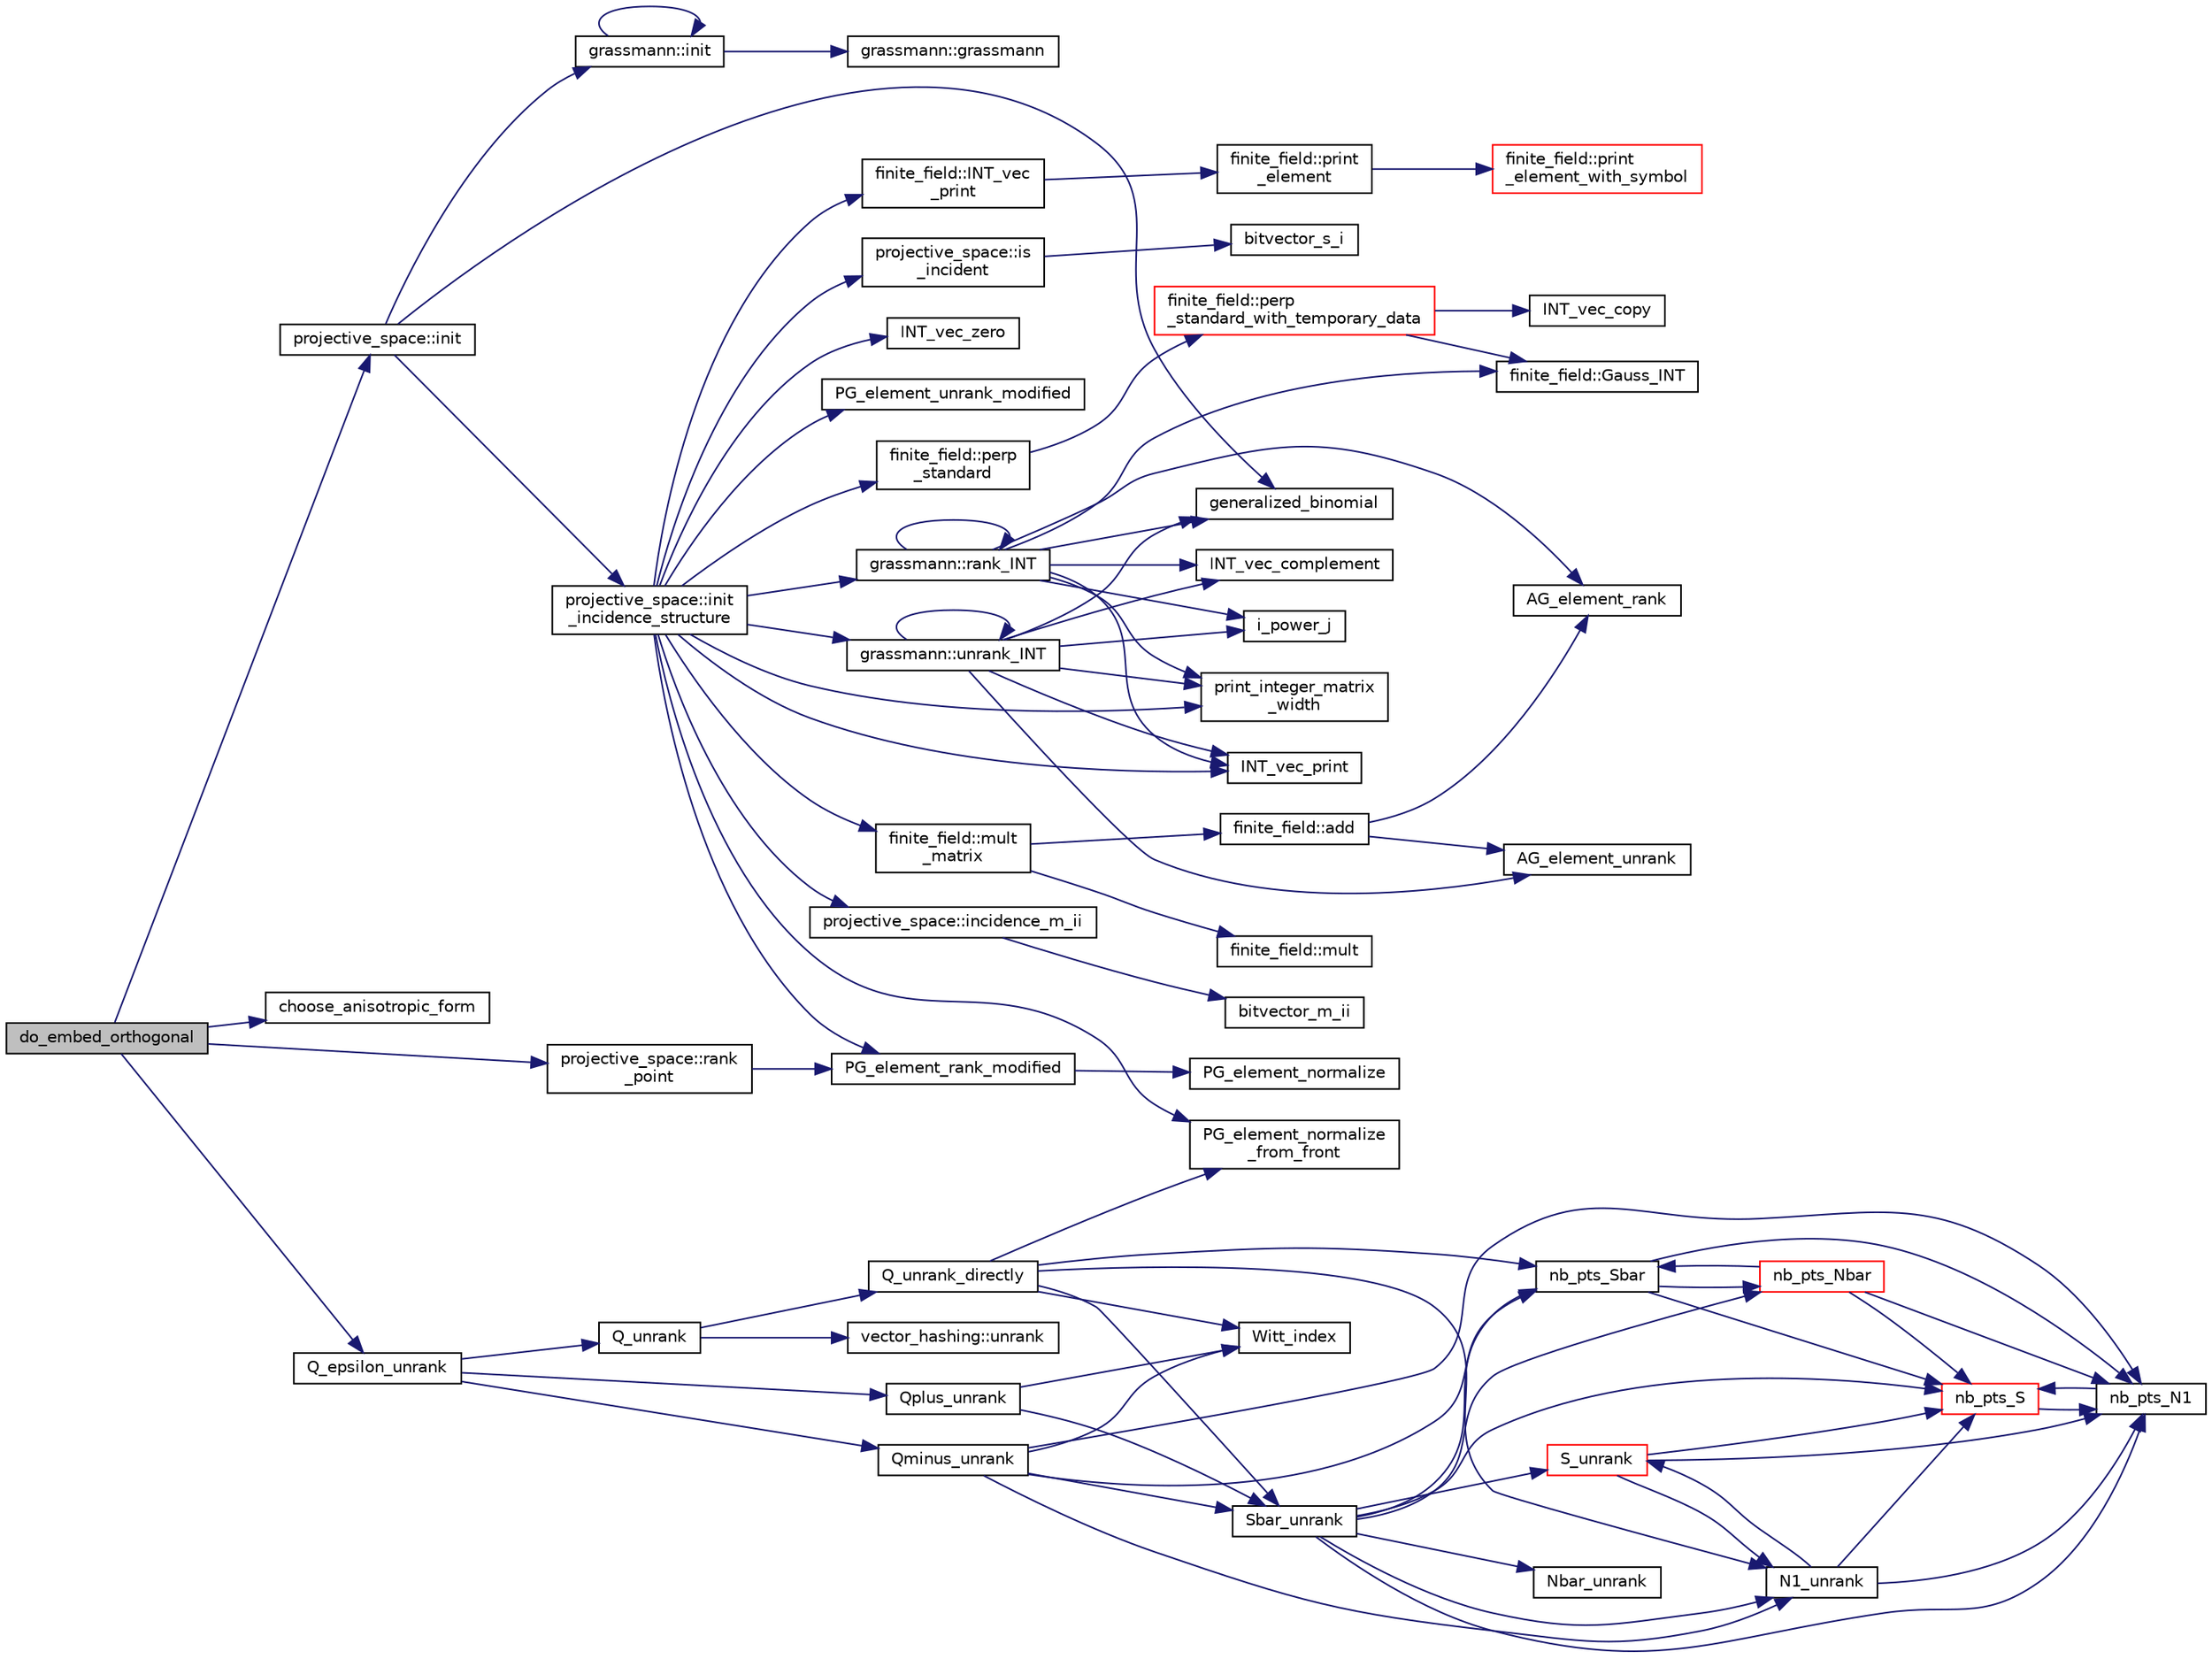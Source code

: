digraph "do_embed_orthogonal"
{
  edge [fontname="Helvetica",fontsize="10",labelfontname="Helvetica",labelfontsize="10"];
  node [fontname="Helvetica",fontsize="10",shape=record];
  rankdir="LR";
  Node4156 [label="do_embed_orthogonal",height=0.2,width=0.4,color="black", fillcolor="grey75", style="filled", fontcolor="black"];
  Node4156 -> Node4157 [color="midnightblue",fontsize="10",style="solid",fontname="Helvetica"];
  Node4157 [label="projective_space::init",height=0.2,width=0.4,color="black", fillcolor="white", style="filled",URL="$d2/d17/classprojective__space.html#a8a1efa40df92744519365f82e4740dab"];
  Node4157 -> Node4158 [color="midnightblue",fontsize="10",style="solid",fontname="Helvetica"];
  Node4158 [label="grassmann::init",height=0.2,width=0.4,color="black", fillcolor="white", style="filled",URL="$df/d02/classgrassmann.html#a2e8cf7b9f203254493d7c2607c17d498"];
  Node4158 -> Node4159 [color="midnightblue",fontsize="10",style="solid",fontname="Helvetica"];
  Node4159 [label="grassmann::grassmann",height=0.2,width=0.4,color="black", fillcolor="white", style="filled",URL="$df/d02/classgrassmann.html#a252a85d3b74eb4fbd5771f4152a5f272"];
  Node4158 -> Node4158 [color="midnightblue",fontsize="10",style="solid",fontname="Helvetica"];
  Node4157 -> Node4160 [color="midnightblue",fontsize="10",style="solid",fontname="Helvetica"];
  Node4160 [label="generalized_binomial",height=0.2,width=0.4,color="black", fillcolor="white", style="filled",URL="$d2/d7c/combinatorics_8_c.html#a24762dc22e45175d18ec1ec1d2556ae8"];
  Node4157 -> Node4161 [color="midnightblue",fontsize="10",style="solid",fontname="Helvetica"];
  Node4161 [label="projective_space::init\l_incidence_structure",height=0.2,width=0.4,color="black", fillcolor="white", style="filled",URL="$d2/d17/classprojective__space.html#a1e59490325e045cc52674a3706780aed"];
  Node4161 -> Node4162 [color="midnightblue",fontsize="10",style="solid",fontname="Helvetica"];
  Node4162 [label="INT_vec_zero",height=0.2,width=0.4,color="black", fillcolor="white", style="filled",URL="$df/dbf/sajeeb_8_c.html#aa8c9c7977203577026080f546fe4980f"];
  Node4161 -> Node4163 [color="midnightblue",fontsize="10",style="solid",fontname="Helvetica"];
  Node4163 [label="PG_element_unrank_modified",height=0.2,width=0.4,color="black", fillcolor="white", style="filled",URL="$d4/d67/geometry_8h.html#a83ae9b605d496f6a90345303f6efae64"];
  Node4161 -> Node4164 [color="midnightblue",fontsize="10",style="solid",fontname="Helvetica"];
  Node4164 [label="INT_vec_print",height=0.2,width=0.4,color="black", fillcolor="white", style="filled",URL="$df/dbf/sajeeb_8_c.html#a79a5901af0b47dd0d694109543c027fe"];
  Node4161 -> Node4165 [color="midnightblue",fontsize="10",style="solid",fontname="Helvetica"];
  Node4165 [label="finite_field::INT_vec\l_print",height=0.2,width=0.4,color="black", fillcolor="white", style="filled",URL="$df/d5a/classfinite__field.html#a9c33a61dedc197e37b014b6f8dc07f06"];
  Node4165 -> Node4166 [color="midnightblue",fontsize="10",style="solid",fontname="Helvetica"];
  Node4166 [label="finite_field::print\l_element",height=0.2,width=0.4,color="black", fillcolor="white", style="filled",URL="$df/d5a/classfinite__field.html#ab7d1f59c043d7696b8b47c92d0fedad5"];
  Node4166 -> Node4167 [color="midnightblue",fontsize="10",style="solid",fontname="Helvetica"];
  Node4167 [label="finite_field::print\l_element_with_symbol",height=0.2,width=0.4,color="red", fillcolor="white", style="filled",URL="$df/d5a/classfinite__field.html#aa0180c961aa4a0a8934cb4dc82e38a4d"];
  Node4161 -> Node4169 [color="midnightblue",fontsize="10",style="solid",fontname="Helvetica"];
  Node4169 [label="PG_element_normalize\l_from_front",height=0.2,width=0.4,color="black", fillcolor="white", style="filled",URL="$d4/d67/geometry_8h.html#af675caf5f9975573455c8d93cb56bf95"];
  Node4161 -> Node4170 [color="midnightblue",fontsize="10",style="solid",fontname="Helvetica"];
  Node4170 [label="grassmann::unrank_INT",height=0.2,width=0.4,color="black", fillcolor="white", style="filled",URL="$df/d02/classgrassmann.html#a32079405b95a6da2ba1420567d762d64"];
  Node4170 -> Node4160 [color="midnightblue",fontsize="10",style="solid",fontname="Helvetica"];
  Node4170 -> Node4171 [color="midnightblue",fontsize="10",style="solid",fontname="Helvetica"];
  Node4171 [label="i_power_j",height=0.2,width=0.4,color="black", fillcolor="white", style="filled",URL="$de/dc5/algebra__and__number__theory_8h.html#a39b321523e8957d701618bb5cac542b5"];
  Node4170 -> Node4172 [color="midnightblue",fontsize="10",style="solid",fontname="Helvetica"];
  Node4172 [label="AG_element_unrank",height=0.2,width=0.4,color="black", fillcolor="white", style="filled",URL="$d4/d67/geometry_8h.html#a4a33b86c87b2879b97cfa1327abe2885"];
  Node4170 -> Node4164 [color="midnightblue",fontsize="10",style="solid",fontname="Helvetica"];
  Node4170 -> Node4170 [color="midnightblue",fontsize="10",style="solid",fontname="Helvetica"];
  Node4170 -> Node4173 [color="midnightblue",fontsize="10",style="solid",fontname="Helvetica"];
  Node4173 [label="INT_vec_complement",height=0.2,width=0.4,color="black", fillcolor="white", style="filled",URL="$d5/db4/io__and__os_8h.html#a2a0a724647575fcd3090c763985eb81a"];
  Node4170 -> Node4174 [color="midnightblue",fontsize="10",style="solid",fontname="Helvetica"];
  Node4174 [label="print_integer_matrix\l_width",height=0.2,width=0.4,color="black", fillcolor="white", style="filled",URL="$d5/db4/io__and__os_8h.html#aa78f3e73fc2179251bd15adbcc31573f"];
  Node4161 -> Node4174 [color="midnightblue",fontsize="10",style="solid",fontname="Helvetica"];
  Node4161 -> Node4175 [color="midnightblue",fontsize="10",style="solid",fontname="Helvetica"];
  Node4175 [label="grassmann::rank_INT",height=0.2,width=0.4,color="black", fillcolor="white", style="filled",URL="$df/d02/classgrassmann.html#a1fa95ce7ecebd48b04c7a0dc75491184"];
  Node4175 -> Node4174 [color="midnightblue",fontsize="10",style="solid",fontname="Helvetica"];
  Node4175 -> Node4176 [color="midnightblue",fontsize="10",style="solid",fontname="Helvetica"];
  Node4176 [label="finite_field::Gauss_INT",height=0.2,width=0.4,color="black", fillcolor="white", style="filled",URL="$df/d5a/classfinite__field.html#adb676d2e80341b53751326e3a58beb11"];
  Node4175 -> Node4164 [color="midnightblue",fontsize="10",style="solid",fontname="Helvetica"];
  Node4175 -> Node4173 [color="midnightblue",fontsize="10",style="solid",fontname="Helvetica"];
  Node4175 -> Node4171 [color="midnightblue",fontsize="10",style="solid",fontname="Helvetica"];
  Node4175 -> Node4160 [color="midnightblue",fontsize="10",style="solid",fontname="Helvetica"];
  Node4175 -> Node4175 [color="midnightblue",fontsize="10",style="solid",fontname="Helvetica"];
  Node4175 -> Node4177 [color="midnightblue",fontsize="10",style="solid",fontname="Helvetica"];
  Node4177 [label="AG_element_rank",height=0.2,width=0.4,color="black", fillcolor="white", style="filled",URL="$d4/d67/geometry_8h.html#ab2ac908d07dd8038fd996e26bdc75c17"];
  Node4161 -> Node4178 [color="midnightblue",fontsize="10",style="solid",fontname="Helvetica"];
  Node4178 [label="finite_field::mult\l_matrix",height=0.2,width=0.4,color="black", fillcolor="white", style="filled",URL="$df/d5a/classfinite__field.html#a48517f15dfd7b21c37e0975855f1ada2"];
  Node4178 -> Node4179 [color="midnightblue",fontsize="10",style="solid",fontname="Helvetica"];
  Node4179 [label="finite_field::add",height=0.2,width=0.4,color="black", fillcolor="white", style="filled",URL="$df/d5a/classfinite__field.html#a8f12328a27500f3c7be0c849ebbc9d14"];
  Node4179 -> Node4172 [color="midnightblue",fontsize="10",style="solid",fontname="Helvetica"];
  Node4179 -> Node4177 [color="midnightblue",fontsize="10",style="solid",fontname="Helvetica"];
  Node4178 -> Node4180 [color="midnightblue",fontsize="10",style="solid",fontname="Helvetica"];
  Node4180 [label="finite_field::mult",height=0.2,width=0.4,color="black", fillcolor="white", style="filled",URL="$df/d5a/classfinite__field.html#a24fb5917aa6d4d656fd855b7f44a13b0"];
  Node4161 -> Node4181 [color="midnightblue",fontsize="10",style="solid",fontname="Helvetica"];
  Node4181 [label="PG_element_rank_modified",height=0.2,width=0.4,color="black", fillcolor="white", style="filled",URL="$d4/d67/geometry_8h.html#a9cd1a8bf5b88a038e33862f6c2c3dd36"];
  Node4181 -> Node4182 [color="midnightblue",fontsize="10",style="solid",fontname="Helvetica"];
  Node4182 [label="PG_element_normalize",height=0.2,width=0.4,color="black", fillcolor="white", style="filled",URL="$df/de4/projective_8_c.html#a5a4c3c1158bad6bab0d786c616bd0996"];
  Node4161 -> Node4183 [color="midnightblue",fontsize="10",style="solid",fontname="Helvetica"];
  Node4183 [label="projective_space::incidence_m_ii",height=0.2,width=0.4,color="black", fillcolor="white", style="filled",URL="$d2/d17/classprojective__space.html#adafef534cb822f51289101e7d465ede2"];
  Node4183 -> Node4184 [color="midnightblue",fontsize="10",style="solid",fontname="Helvetica"];
  Node4184 [label="bitvector_m_ii",height=0.2,width=0.4,color="black", fillcolor="white", style="filled",URL="$df/dbf/sajeeb_8_c.html#a31da55e2b26316d582cd322dc670b67b"];
  Node4161 -> Node4185 [color="midnightblue",fontsize="10",style="solid",fontname="Helvetica"];
  Node4185 [label="finite_field::perp\l_standard",height=0.2,width=0.4,color="black", fillcolor="white", style="filled",URL="$df/d5a/classfinite__field.html#a2f5bc92908aea624a8d9179d2a9ba057"];
  Node4185 -> Node4186 [color="midnightblue",fontsize="10",style="solid",fontname="Helvetica"];
  Node4186 [label="finite_field::perp\l_standard_with_temporary_data",height=0.2,width=0.4,color="red", fillcolor="white", style="filled",URL="$df/d5a/classfinite__field.html#aae3cca9b5f19ae969a9c5349d14f41c0"];
  Node4186 -> Node4187 [color="midnightblue",fontsize="10",style="solid",fontname="Helvetica"];
  Node4187 [label="INT_vec_copy",height=0.2,width=0.4,color="black", fillcolor="white", style="filled",URL="$df/dbf/sajeeb_8_c.html#ac2d875e27e009af6ec04d17254d11075"];
  Node4186 -> Node4176 [color="midnightblue",fontsize="10",style="solid",fontname="Helvetica"];
  Node4161 -> Node4190 [color="midnightblue",fontsize="10",style="solid",fontname="Helvetica"];
  Node4190 [label="projective_space::is\l_incident",height=0.2,width=0.4,color="black", fillcolor="white", style="filled",URL="$d2/d17/classprojective__space.html#a225780a9f3d266bc425b3be0cf5bc0ff"];
  Node4190 -> Node4191 [color="midnightblue",fontsize="10",style="solid",fontname="Helvetica"];
  Node4191 [label="bitvector_s_i",height=0.2,width=0.4,color="black", fillcolor="white", style="filled",URL="$df/dbf/sajeeb_8_c.html#ac0135a3681a44df3fe7af1545676fbe2"];
  Node4156 -> Node4192 [color="midnightblue",fontsize="10",style="solid",fontname="Helvetica"];
  Node4192 [label="choose_anisotropic_form",height=0.2,width=0.4,color="black", fillcolor="white", style="filled",URL="$d4/d67/geometry_8h.html#a0cfd89420fa352dee57b4a6165981456"];
  Node4156 -> Node4193 [color="midnightblue",fontsize="10",style="solid",fontname="Helvetica"];
  Node4193 [label="Q_epsilon_unrank",height=0.2,width=0.4,color="black", fillcolor="white", style="filled",URL="$d4/d67/geometry_8h.html#af162c4d30d4a6528299e37551c353e7b"];
  Node4193 -> Node4194 [color="midnightblue",fontsize="10",style="solid",fontname="Helvetica"];
  Node4194 [label="Q_unrank",height=0.2,width=0.4,color="black", fillcolor="white", style="filled",URL="$db/da0/lib_2foundations_2geometry_2orthogonal__points_8_c.html#a6d02923d5b54ef796934e753e6f5b65b"];
  Node4194 -> Node4195 [color="midnightblue",fontsize="10",style="solid",fontname="Helvetica"];
  Node4195 [label="vector_hashing::unrank",height=0.2,width=0.4,color="black", fillcolor="white", style="filled",URL="$d8/daa/classvector__hashing.html#abbebd3a96a6d27a34b9b49af99e2ed3d"];
  Node4194 -> Node4196 [color="midnightblue",fontsize="10",style="solid",fontname="Helvetica"];
  Node4196 [label="Q_unrank_directly",height=0.2,width=0.4,color="black", fillcolor="white", style="filled",URL="$db/da0/lib_2foundations_2geometry_2orthogonal__points_8_c.html#a105e7e72249e78fcf0785c69099d90ce"];
  Node4196 -> Node4197 [color="midnightblue",fontsize="10",style="solid",fontname="Helvetica"];
  Node4197 [label="Witt_index",height=0.2,width=0.4,color="black", fillcolor="white", style="filled",URL="$db/da0/lib_2foundations_2geometry_2orthogonal__points_8_c.html#ab3483ecb9859a6758f82b5327da50534"];
  Node4196 -> Node4198 [color="midnightblue",fontsize="10",style="solid",fontname="Helvetica"];
  Node4198 [label="nb_pts_Sbar",height=0.2,width=0.4,color="black", fillcolor="white", style="filled",URL="$db/da0/lib_2foundations_2geometry_2orthogonal__points_8_c.html#a986dda26505c9934c771578b084f67cc"];
  Node4198 -> Node4199 [color="midnightblue",fontsize="10",style="solid",fontname="Helvetica"];
  Node4199 [label="nb_pts_S",height=0.2,width=0.4,color="red", fillcolor="white", style="filled",URL="$db/da0/lib_2foundations_2geometry_2orthogonal__points_8_c.html#a9bc3dec6e722644d182738102c3e04f3"];
  Node4199 -> Node4201 [color="midnightblue",fontsize="10",style="solid",fontname="Helvetica"];
  Node4201 [label="nb_pts_N1",height=0.2,width=0.4,color="black", fillcolor="white", style="filled",URL="$db/da0/lib_2foundations_2geometry_2orthogonal__points_8_c.html#ae0f2e1c76523db67b4ec9629ccc35bc6"];
  Node4201 -> Node4199 [color="midnightblue",fontsize="10",style="solid",fontname="Helvetica"];
  Node4198 -> Node4202 [color="midnightblue",fontsize="10",style="solid",fontname="Helvetica"];
  Node4202 [label="nb_pts_Nbar",height=0.2,width=0.4,color="red", fillcolor="white", style="filled",URL="$db/da0/lib_2foundations_2geometry_2orthogonal__points_8_c.html#a51b4684a176c6841fd3cd6c34c684c2c"];
  Node4202 -> Node4198 [color="midnightblue",fontsize="10",style="solid",fontname="Helvetica"];
  Node4202 -> Node4199 [color="midnightblue",fontsize="10",style="solid",fontname="Helvetica"];
  Node4202 -> Node4201 [color="midnightblue",fontsize="10",style="solid",fontname="Helvetica"];
  Node4198 -> Node4201 [color="midnightblue",fontsize="10",style="solid",fontname="Helvetica"];
  Node4196 -> Node4203 [color="midnightblue",fontsize="10",style="solid",fontname="Helvetica"];
  Node4203 [label="Sbar_unrank",height=0.2,width=0.4,color="black", fillcolor="white", style="filled",URL="$db/da0/lib_2foundations_2geometry_2orthogonal__points_8_c.html#a65d9b9ccfff12dd92f4f4e8360701c98"];
  Node4203 -> Node4198 [color="midnightblue",fontsize="10",style="solid",fontname="Helvetica"];
  Node4203 -> Node4199 [color="midnightblue",fontsize="10",style="solid",fontname="Helvetica"];
  Node4203 -> Node4204 [color="midnightblue",fontsize="10",style="solid",fontname="Helvetica"];
  Node4204 [label="S_unrank",height=0.2,width=0.4,color="red", fillcolor="white", style="filled",URL="$db/da0/lib_2foundations_2geometry_2orthogonal__points_8_c.html#a18964a35af25f1b4a85f4eaeb1543d92"];
  Node4204 -> Node4199 [color="midnightblue",fontsize="10",style="solid",fontname="Helvetica"];
  Node4204 -> Node4201 [color="midnightblue",fontsize="10",style="solid",fontname="Helvetica"];
  Node4204 -> Node4206 [color="midnightblue",fontsize="10",style="solid",fontname="Helvetica"];
  Node4206 [label="N1_unrank",height=0.2,width=0.4,color="black", fillcolor="white", style="filled",URL="$db/da0/lib_2foundations_2geometry_2orthogonal__points_8_c.html#aa9427e27f7f207c1baff3a34cc5d78cf"];
  Node4206 -> Node4199 [color="midnightblue",fontsize="10",style="solid",fontname="Helvetica"];
  Node4206 -> Node4201 [color="midnightblue",fontsize="10",style="solid",fontname="Helvetica"];
  Node4206 -> Node4204 [color="midnightblue",fontsize="10",style="solid",fontname="Helvetica"];
  Node4203 -> Node4202 [color="midnightblue",fontsize="10",style="solid",fontname="Helvetica"];
  Node4203 -> Node4201 [color="midnightblue",fontsize="10",style="solid",fontname="Helvetica"];
  Node4203 -> Node4210 [color="midnightblue",fontsize="10",style="solid",fontname="Helvetica"];
  Node4210 [label="Nbar_unrank",height=0.2,width=0.4,color="black", fillcolor="white", style="filled",URL="$db/da0/lib_2foundations_2geometry_2orthogonal__points_8_c.html#ad641d8fb061c898a2c18266e263fb278"];
  Node4203 -> Node4206 [color="midnightblue",fontsize="10",style="solid",fontname="Helvetica"];
  Node4196 -> Node4169 [color="midnightblue",fontsize="10",style="solid",fontname="Helvetica"];
  Node4196 -> Node4206 [color="midnightblue",fontsize="10",style="solid",fontname="Helvetica"];
  Node4193 -> Node4211 [color="midnightblue",fontsize="10",style="solid",fontname="Helvetica"];
  Node4211 [label="Qplus_unrank",height=0.2,width=0.4,color="black", fillcolor="white", style="filled",URL="$db/da0/lib_2foundations_2geometry_2orthogonal__points_8_c.html#ad50512edd586919700e033744b4a03c8"];
  Node4211 -> Node4197 [color="midnightblue",fontsize="10",style="solid",fontname="Helvetica"];
  Node4211 -> Node4203 [color="midnightblue",fontsize="10",style="solid",fontname="Helvetica"];
  Node4193 -> Node4212 [color="midnightblue",fontsize="10",style="solid",fontname="Helvetica"];
  Node4212 [label="Qminus_unrank",height=0.2,width=0.4,color="black", fillcolor="white", style="filled",URL="$db/da0/lib_2foundations_2geometry_2orthogonal__points_8_c.html#ac2dd18f435ab479095b836a483c12c7d"];
  Node4212 -> Node4197 [color="midnightblue",fontsize="10",style="solid",fontname="Helvetica"];
  Node4212 -> Node4198 [color="midnightblue",fontsize="10",style="solid",fontname="Helvetica"];
  Node4212 -> Node4203 [color="midnightblue",fontsize="10",style="solid",fontname="Helvetica"];
  Node4212 -> Node4201 [color="midnightblue",fontsize="10",style="solid",fontname="Helvetica"];
  Node4212 -> Node4206 [color="midnightblue",fontsize="10",style="solid",fontname="Helvetica"];
  Node4156 -> Node4213 [color="midnightblue",fontsize="10",style="solid",fontname="Helvetica"];
  Node4213 [label="projective_space::rank\l_point",height=0.2,width=0.4,color="black", fillcolor="white", style="filled",URL="$d2/d17/classprojective__space.html#ae99e357b4a0ada3d5dcd07e13e65326a"];
  Node4213 -> Node4181 [color="midnightblue",fontsize="10",style="solid",fontname="Helvetica"];
}
